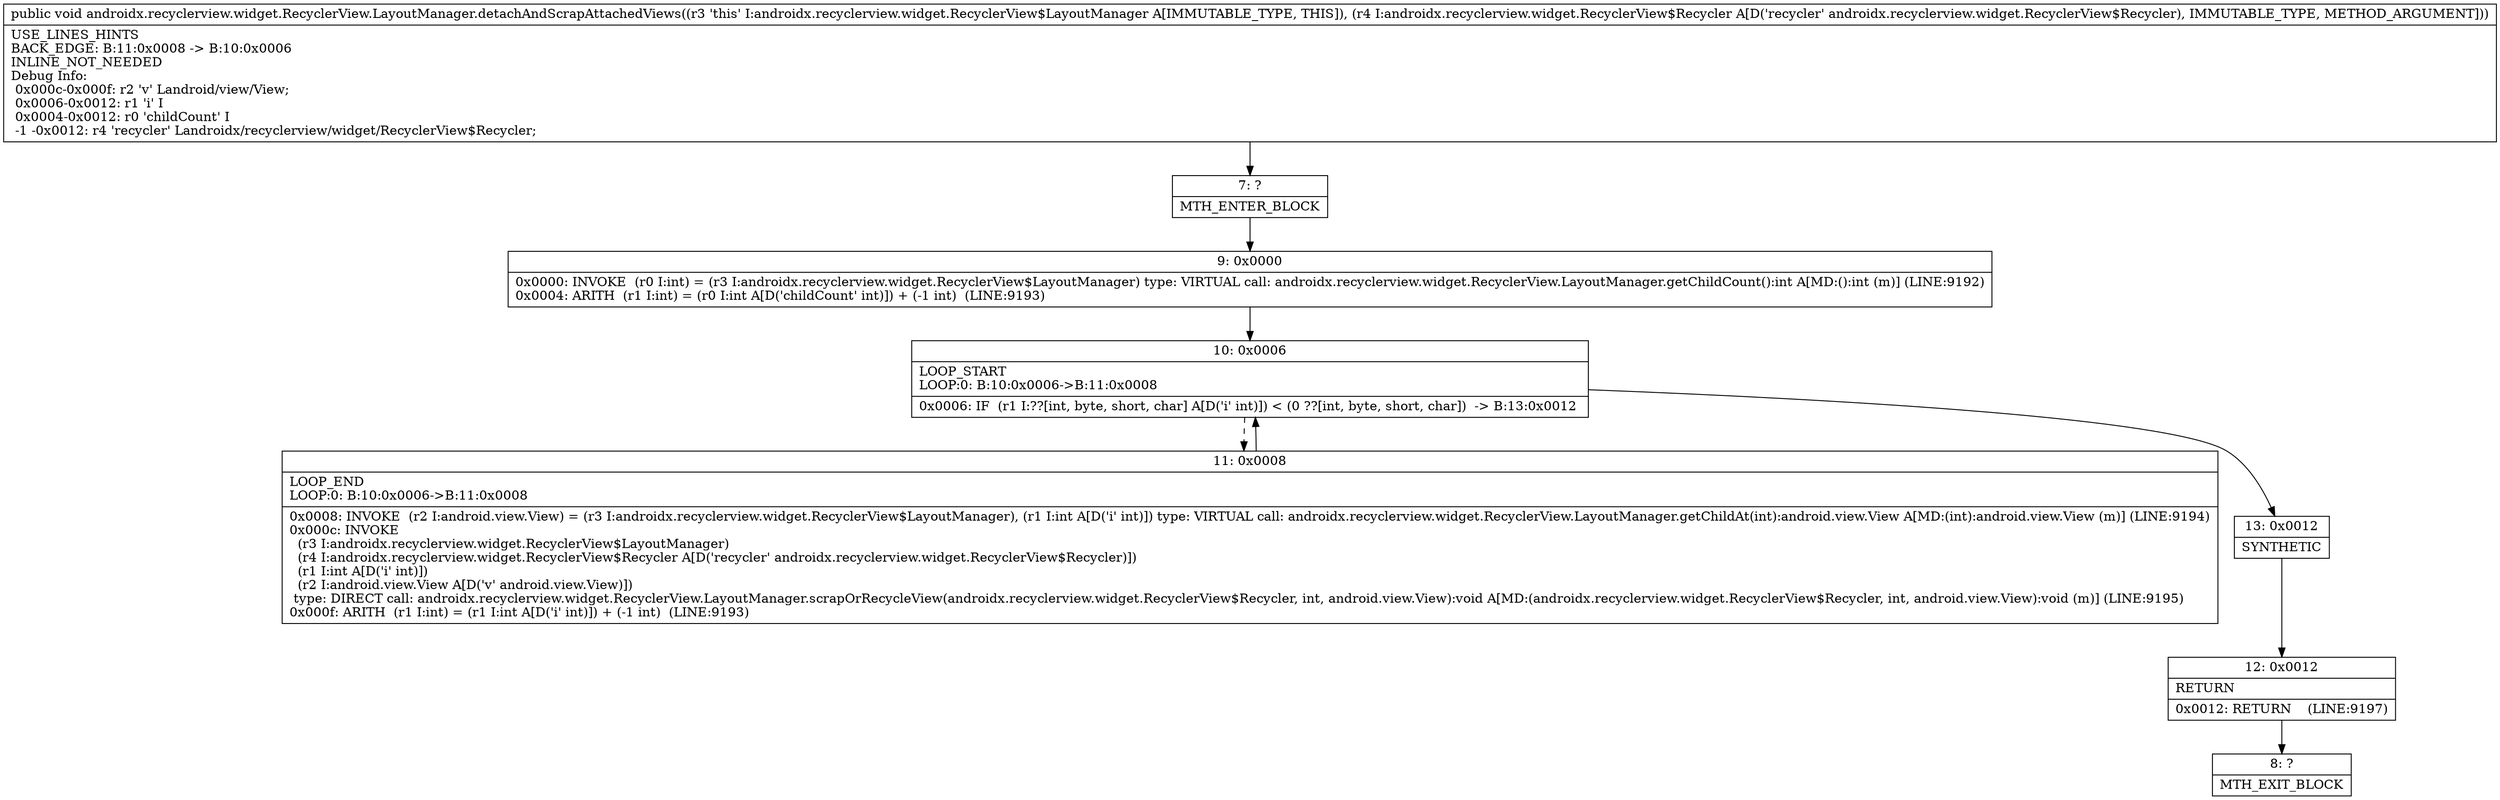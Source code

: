 digraph "CFG forandroidx.recyclerview.widget.RecyclerView.LayoutManager.detachAndScrapAttachedViews(Landroidx\/recyclerview\/widget\/RecyclerView$Recycler;)V" {
Node_7 [shape=record,label="{7\:\ ?|MTH_ENTER_BLOCK\l}"];
Node_9 [shape=record,label="{9\:\ 0x0000|0x0000: INVOKE  (r0 I:int) = (r3 I:androidx.recyclerview.widget.RecyclerView$LayoutManager) type: VIRTUAL call: androidx.recyclerview.widget.RecyclerView.LayoutManager.getChildCount():int A[MD:():int (m)] (LINE:9192)\l0x0004: ARITH  (r1 I:int) = (r0 I:int A[D('childCount' int)]) + (\-1 int)  (LINE:9193)\l}"];
Node_10 [shape=record,label="{10\:\ 0x0006|LOOP_START\lLOOP:0: B:10:0x0006\-\>B:11:0x0008\l|0x0006: IF  (r1 I:??[int, byte, short, char] A[D('i' int)]) \< (0 ??[int, byte, short, char])  \-\> B:13:0x0012 \l}"];
Node_11 [shape=record,label="{11\:\ 0x0008|LOOP_END\lLOOP:0: B:10:0x0006\-\>B:11:0x0008\l|0x0008: INVOKE  (r2 I:android.view.View) = (r3 I:androidx.recyclerview.widget.RecyclerView$LayoutManager), (r1 I:int A[D('i' int)]) type: VIRTUAL call: androidx.recyclerview.widget.RecyclerView.LayoutManager.getChildAt(int):android.view.View A[MD:(int):android.view.View (m)] (LINE:9194)\l0x000c: INVOKE  \l  (r3 I:androidx.recyclerview.widget.RecyclerView$LayoutManager)\l  (r4 I:androidx.recyclerview.widget.RecyclerView$Recycler A[D('recycler' androidx.recyclerview.widget.RecyclerView$Recycler)])\l  (r1 I:int A[D('i' int)])\l  (r2 I:android.view.View A[D('v' android.view.View)])\l type: DIRECT call: androidx.recyclerview.widget.RecyclerView.LayoutManager.scrapOrRecycleView(androidx.recyclerview.widget.RecyclerView$Recycler, int, android.view.View):void A[MD:(androidx.recyclerview.widget.RecyclerView$Recycler, int, android.view.View):void (m)] (LINE:9195)\l0x000f: ARITH  (r1 I:int) = (r1 I:int A[D('i' int)]) + (\-1 int)  (LINE:9193)\l}"];
Node_13 [shape=record,label="{13\:\ 0x0012|SYNTHETIC\l}"];
Node_12 [shape=record,label="{12\:\ 0x0012|RETURN\l|0x0012: RETURN    (LINE:9197)\l}"];
Node_8 [shape=record,label="{8\:\ ?|MTH_EXIT_BLOCK\l}"];
MethodNode[shape=record,label="{public void androidx.recyclerview.widget.RecyclerView.LayoutManager.detachAndScrapAttachedViews((r3 'this' I:androidx.recyclerview.widget.RecyclerView$LayoutManager A[IMMUTABLE_TYPE, THIS]), (r4 I:androidx.recyclerview.widget.RecyclerView$Recycler A[D('recycler' androidx.recyclerview.widget.RecyclerView$Recycler), IMMUTABLE_TYPE, METHOD_ARGUMENT]))  | USE_LINES_HINTS\lBACK_EDGE: B:11:0x0008 \-\> B:10:0x0006\lINLINE_NOT_NEEDED\lDebug Info:\l  0x000c\-0x000f: r2 'v' Landroid\/view\/View;\l  0x0006\-0x0012: r1 'i' I\l  0x0004\-0x0012: r0 'childCount' I\l  \-1 \-0x0012: r4 'recycler' Landroidx\/recyclerview\/widget\/RecyclerView$Recycler;\l}"];
MethodNode -> Node_7;Node_7 -> Node_9;
Node_9 -> Node_10;
Node_10 -> Node_11[style=dashed];
Node_10 -> Node_13;
Node_11 -> Node_10;
Node_13 -> Node_12;
Node_12 -> Node_8;
}

